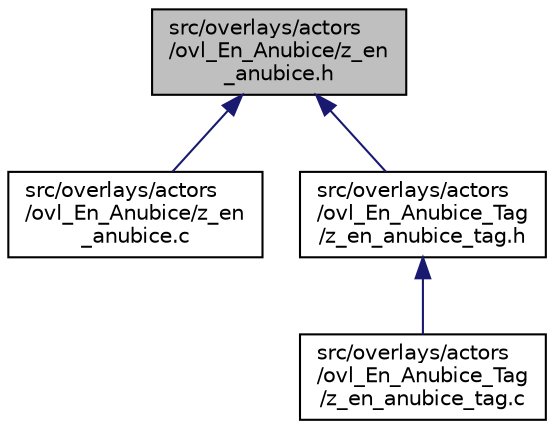 digraph "src/overlays/actors/ovl_En_Anubice/z_en_anubice.h"
{
 // LATEX_PDF_SIZE
  edge [fontname="Helvetica",fontsize="10",labelfontname="Helvetica",labelfontsize="10"];
  node [fontname="Helvetica",fontsize="10",shape=record];
  Node1 [label="src/overlays/actors\l/ovl_En_Anubice/z_en\l_anubice.h",height=0.2,width=0.4,color="black", fillcolor="grey75", style="filled", fontcolor="black",tooltip=" "];
  Node1 -> Node2 [dir="back",color="midnightblue",fontsize="10",style="solid",fontname="Helvetica"];
  Node2 [label="src/overlays/actors\l/ovl_En_Anubice/z_en\l_anubice.c",height=0.2,width=0.4,color="black", fillcolor="white", style="filled",URL="$d7/d79/z__en__anubice_8c.html",tooltip=" "];
  Node1 -> Node3 [dir="back",color="midnightblue",fontsize="10",style="solid",fontname="Helvetica"];
  Node3 [label="src/overlays/actors\l/ovl_En_Anubice_Tag\l/z_en_anubice_tag.h",height=0.2,width=0.4,color="black", fillcolor="white", style="filled",URL="$d0/d11/z__en__anubice__tag_8h.html",tooltip=" "];
  Node3 -> Node4 [dir="back",color="midnightblue",fontsize="10",style="solid",fontname="Helvetica"];
  Node4 [label="src/overlays/actors\l/ovl_En_Anubice_Tag\l/z_en_anubice_tag.c",height=0.2,width=0.4,color="black", fillcolor="white", style="filled",URL="$dc/d19/z__en__anubice__tag_8c.html",tooltip=" "];
}
